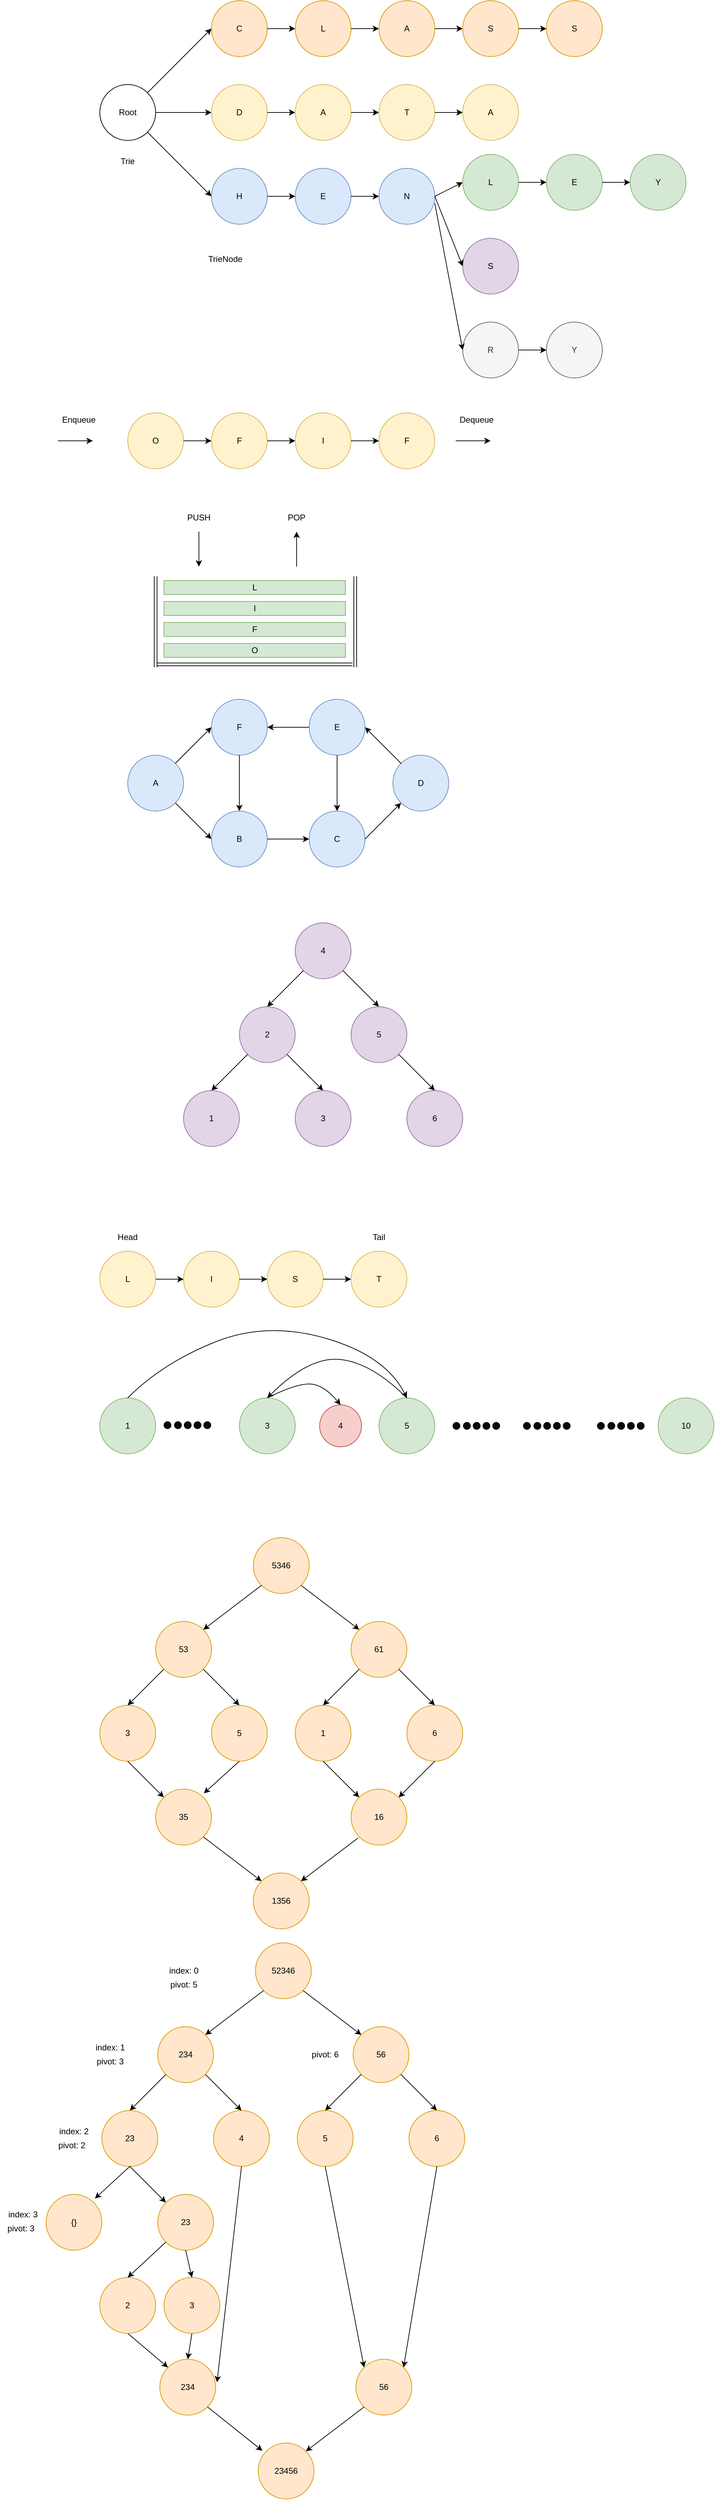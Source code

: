 <mxfile version="12.9.13" type="device"><diagram id="D3uU7aq8eid9k0qVSGsb" name="Page-1"><mxGraphModel dx="1666" dy="542" grid="1" gridSize="10" guides="1" tooltips="1" connect="1" arrows="1" fold="1" page="1" pageScale="1" pageWidth="850" pageHeight="1100" math="0" shadow="0"><root><mxCell id="0"/><mxCell id="1" parent="0"/><mxCell id="7cwIHs60_rsJULPAyPKm-1" value="Root" style="ellipse;whiteSpace=wrap;html=1;aspect=fixed;" vertex="1" parent="1"><mxGeometry x="80" y="120" width="80" height="80" as="geometry"/></mxCell><mxCell id="7cwIHs60_rsJULPAyPKm-2" value="C" style="ellipse;whiteSpace=wrap;html=1;aspect=fixed;fillColor=#ffe6cc;strokeColor=#d79b00;" vertex="1" parent="1"><mxGeometry x="240" width="80" height="80" as="geometry"/></mxCell><mxCell id="7cwIHs60_rsJULPAyPKm-3" value="D" style="ellipse;whiteSpace=wrap;html=1;aspect=fixed;fillColor=#fff2cc;strokeColor=#d6b656;" vertex="1" parent="1"><mxGeometry x="240" y="120" width="80" height="80" as="geometry"/></mxCell><mxCell id="7cwIHs60_rsJULPAyPKm-4" value="H" style="ellipse;whiteSpace=wrap;html=1;aspect=fixed;fillColor=#dae8fc;strokeColor=#6c8ebf;" vertex="1" parent="1"><mxGeometry x="240" y="240" width="80" height="80" as="geometry"/></mxCell><mxCell id="7cwIHs60_rsJULPAyPKm-5" value="Trie" style="text;html=1;strokeColor=none;fillColor=none;align=center;verticalAlign=middle;whiteSpace=wrap;rounded=0;" vertex="1" parent="1"><mxGeometry x="100" y="220" width="40" height="20" as="geometry"/></mxCell><mxCell id="7cwIHs60_rsJULPAyPKm-6" value="L" style="ellipse;whiteSpace=wrap;html=1;aspect=fixed;fillColor=#ffe6cc;strokeColor=#d79b00;" vertex="1" parent="1"><mxGeometry x="360" width="80" height="80" as="geometry"/></mxCell><mxCell id="7cwIHs60_rsJULPAyPKm-7" value="A" style="ellipse;whiteSpace=wrap;html=1;aspect=fixed;fillColor=#fff2cc;strokeColor=#d6b656;" vertex="1" parent="1"><mxGeometry x="360" y="120" width="80" height="80" as="geometry"/></mxCell><mxCell id="7cwIHs60_rsJULPAyPKm-8" value="E" style="ellipse;whiteSpace=wrap;html=1;aspect=fixed;fillColor=#dae8fc;strokeColor=#6c8ebf;" vertex="1" parent="1"><mxGeometry x="360" y="240" width="80" height="80" as="geometry"/></mxCell><mxCell id="7cwIHs60_rsJULPAyPKm-9" value="A" style="ellipse;whiteSpace=wrap;html=1;aspect=fixed;fillColor=#ffe6cc;strokeColor=#d79b00;" vertex="1" parent="1"><mxGeometry x="480" width="80" height="80" as="geometry"/></mxCell><mxCell id="7cwIHs60_rsJULPAyPKm-10" value="T" style="ellipse;whiteSpace=wrap;html=1;aspect=fixed;fillColor=#fff2cc;strokeColor=#d6b656;" vertex="1" parent="1"><mxGeometry x="480" y="120" width="80" height="80" as="geometry"/></mxCell><mxCell id="7cwIHs60_rsJULPAyPKm-11" value="N" style="ellipse;whiteSpace=wrap;html=1;aspect=fixed;fillColor=#dae8fc;strokeColor=#6c8ebf;" vertex="1" parent="1"><mxGeometry x="480" y="240" width="80" height="80" as="geometry"/></mxCell><mxCell id="7cwIHs60_rsJULPAyPKm-12" value="S" style="ellipse;whiteSpace=wrap;html=1;aspect=fixed;fillColor=#ffe6cc;strokeColor=#d79b00;" vertex="1" parent="1"><mxGeometry x="600" width="80" height="80" as="geometry"/></mxCell><mxCell id="7cwIHs60_rsJULPAyPKm-13" value="A" style="ellipse;whiteSpace=wrap;html=1;aspect=fixed;fillColor=#fff2cc;strokeColor=#d6b656;" vertex="1" parent="1"><mxGeometry x="600" y="120" width="80" height="80" as="geometry"/></mxCell><mxCell id="7cwIHs60_rsJULPAyPKm-14" value="L" style="ellipse;whiteSpace=wrap;html=1;aspect=fixed;fillColor=#d5e8d4;strokeColor=#82b366;" vertex="1" parent="1"><mxGeometry x="600" y="220" width="80" height="80" as="geometry"/></mxCell><mxCell id="7cwIHs60_rsJULPAyPKm-17" value="E" style="ellipse;whiteSpace=wrap;html=1;aspect=fixed;fillColor=#d5e8d4;strokeColor=#82b366;" vertex="1" parent="1"><mxGeometry x="720" y="220" width="80" height="80" as="geometry"/></mxCell><mxCell id="7cwIHs60_rsJULPAyPKm-18" value="S" style="ellipse;whiteSpace=wrap;html=1;aspect=fixed;fillColor=#ffe6cc;strokeColor=#d79b00;" vertex="1" parent="1"><mxGeometry x="720" width="80" height="80" as="geometry"/></mxCell><mxCell id="7cwIHs60_rsJULPAyPKm-19" value="S" style="ellipse;whiteSpace=wrap;html=1;aspect=fixed;fillColor=#e1d5e7;strokeColor=#9673a6;" vertex="1" parent="1"><mxGeometry x="600" y="340" width="80" height="80" as="geometry"/></mxCell><mxCell id="7cwIHs60_rsJULPAyPKm-21" value="TrieNode" style="text;html=1;strokeColor=none;fillColor=none;align=center;verticalAlign=middle;whiteSpace=wrap;rounded=0;" vertex="1" parent="1"><mxGeometry x="240" y="360" width="40" height="20" as="geometry"/></mxCell><mxCell id="7cwIHs60_rsJULPAyPKm-22" value="R" style="ellipse;whiteSpace=wrap;html=1;aspect=fixed;fillColor=#f5f5f5;strokeColor=#666666;fontColor=#333333;" vertex="1" parent="1"><mxGeometry x="600" y="460" width="80" height="80" as="geometry"/></mxCell><mxCell id="7cwIHs60_rsJULPAyPKm-23" value="Y" style="ellipse;whiteSpace=wrap;html=1;aspect=fixed;fillColor=#f5f5f5;strokeColor=#666666;fontColor=#333333;" vertex="1" parent="1"><mxGeometry x="720" y="460" width="80" height="80" as="geometry"/></mxCell><mxCell id="7cwIHs60_rsJULPAyPKm-26" value="Y" style="ellipse;whiteSpace=wrap;html=1;aspect=fixed;fillColor=#d5e8d4;strokeColor=#82b366;" vertex="1" parent="1"><mxGeometry x="840" y="220" width="80" height="80" as="geometry"/></mxCell><mxCell id="7cwIHs60_rsJULPAyPKm-27" value="" style="endArrow=classic;html=1;entryX=0;entryY=0.5;entryDx=0;entryDy=0;exitX=1;exitY=0.5;exitDx=0;exitDy=0;" edge="1" parent="1" source="7cwIHs60_rsJULPAyPKm-1" target="7cwIHs60_rsJULPAyPKm-3"><mxGeometry width="50" height="50" relative="1" as="geometry"><mxPoint x="140" y="340" as="sourcePoint"/><mxPoint x="190" y="290" as="targetPoint"/></mxGeometry></mxCell><mxCell id="7cwIHs60_rsJULPAyPKm-28" value="" style="endArrow=classic;html=1;entryX=0;entryY=0.5;entryDx=0;entryDy=0;" edge="1" parent="1" source="7cwIHs60_rsJULPAyPKm-1" target="7cwIHs60_rsJULPAyPKm-2"><mxGeometry width="50" height="50" relative="1" as="geometry"><mxPoint x="180" y="100" as="sourcePoint"/><mxPoint x="230" y="50" as="targetPoint"/></mxGeometry></mxCell><mxCell id="7cwIHs60_rsJULPAyPKm-29" value="" style="endArrow=classic;html=1;entryX=0;entryY=0.5;entryDx=0;entryDy=0;" edge="1" parent="1" source="7cwIHs60_rsJULPAyPKm-1" target="7cwIHs60_rsJULPAyPKm-4"><mxGeometry width="50" height="50" relative="1" as="geometry"><mxPoint x="150" y="350" as="sourcePoint"/><mxPoint x="200" y="300" as="targetPoint"/></mxGeometry></mxCell><mxCell id="7cwIHs60_rsJULPAyPKm-30" value="" style="endArrow=classic;html=1;entryX=0;entryY=0.5;entryDx=0;entryDy=0;exitX=1;exitY=0.5;exitDx=0;exitDy=0;" edge="1" parent="1" source="7cwIHs60_rsJULPAyPKm-4" target="7cwIHs60_rsJULPAyPKm-8"><mxGeometry width="50" height="50" relative="1" as="geometry"><mxPoint x="360" y="440" as="sourcePoint"/><mxPoint x="410" y="390" as="targetPoint"/></mxGeometry></mxCell><mxCell id="7cwIHs60_rsJULPAyPKm-31" value="" style="endArrow=classic;html=1;entryX=0;entryY=0.5;entryDx=0;entryDy=0;exitX=1;exitY=0.5;exitDx=0;exitDy=0;" edge="1" parent="1" source="7cwIHs60_rsJULPAyPKm-2" target="7cwIHs60_rsJULPAyPKm-6"><mxGeometry width="50" height="50" relative="1" as="geometry"><mxPoint x="310" y="140" as="sourcePoint"/><mxPoint x="360" y="90" as="targetPoint"/></mxGeometry></mxCell><mxCell id="7cwIHs60_rsJULPAyPKm-32" value="" style="endArrow=classic;html=1;entryX=0;entryY=0.5;entryDx=0;entryDy=0;" edge="1" parent="1" target="7cwIHs60_rsJULPAyPKm-9"><mxGeometry width="50" height="50" relative="1" as="geometry"><mxPoint x="440" y="40" as="sourcePoint"/><mxPoint x="370" y="50" as="targetPoint"/></mxGeometry></mxCell><mxCell id="7cwIHs60_rsJULPAyPKm-33" value="" style="endArrow=classic;html=1;entryX=0;entryY=0.5;entryDx=0;entryDy=0;exitX=1;exitY=0.5;exitDx=0;exitDy=0;" edge="1" parent="1" source="7cwIHs60_rsJULPAyPKm-9" target="7cwIHs60_rsJULPAyPKm-12"><mxGeometry width="50" height="50" relative="1" as="geometry"><mxPoint x="450" y="50" as="sourcePoint"/><mxPoint x="490" y="50" as="targetPoint"/></mxGeometry></mxCell><mxCell id="7cwIHs60_rsJULPAyPKm-34" value="" style="endArrow=classic;html=1;entryX=0;entryY=0.5;entryDx=0;entryDy=0;exitX=1;exitY=0.5;exitDx=0;exitDy=0;" edge="1" parent="1" source="7cwIHs60_rsJULPAyPKm-12" target="7cwIHs60_rsJULPAyPKm-18"><mxGeometry width="50" height="50" relative="1" as="geometry"><mxPoint x="570" y="50" as="sourcePoint"/><mxPoint x="610" y="50" as="targetPoint"/></mxGeometry></mxCell><mxCell id="7cwIHs60_rsJULPAyPKm-35" value="" style="endArrow=classic;html=1;entryX=0;entryY=0.5;entryDx=0;entryDy=0;exitX=1;exitY=0.5;exitDx=0;exitDy=0;" edge="1" parent="1" source="7cwIHs60_rsJULPAyPKm-3" target="7cwIHs60_rsJULPAyPKm-7"><mxGeometry width="50" height="50" relative="1" as="geometry"><mxPoint x="300" y="260" as="sourcePoint"/><mxPoint x="350" y="210" as="targetPoint"/></mxGeometry></mxCell><mxCell id="7cwIHs60_rsJULPAyPKm-36" value="" style="endArrow=classic;html=1;entryX=0;entryY=0.5;entryDx=0;entryDy=0;" edge="1" parent="1" target="7cwIHs60_rsJULPAyPKm-10"><mxGeometry width="50" height="50" relative="1" as="geometry"><mxPoint x="440" y="160" as="sourcePoint"/><mxPoint x="370" y="170" as="targetPoint"/></mxGeometry></mxCell><mxCell id="7cwIHs60_rsJULPAyPKm-37" value="" style="endArrow=classic;html=1;entryX=0;entryY=0.5;entryDx=0;entryDy=0;" edge="1" parent="1" target="7cwIHs60_rsJULPAyPKm-13"><mxGeometry width="50" height="50" relative="1" as="geometry"><mxPoint x="560" y="160" as="sourcePoint"/><mxPoint x="490" y="170" as="targetPoint"/></mxGeometry></mxCell><mxCell id="7cwIHs60_rsJULPAyPKm-38" value="" style="endArrow=classic;html=1;entryX=0;entryY=0.5;entryDx=0;entryDy=0;exitX=1;exitY=0.5;exitDx=0;exitDy=0;" edge="1" parent="1" source="7cwIHs60_rsJULPAyPKm-11" target="7cwIHs60_rsJULPAyPKm-14"><mxGeometry width="50" height="50" relative="1" as="geometry"><mxPoint x="570" y="170" as="sourcePoint"/><mxPoint x="610" y="170" as="targetPoint"/></mxGeometry></mxCell><mxCell id="7cwIHs60_rsJULPAyPKm-39" value="" style="endArrow=classic;html=1;entryX=0;entryY=0.5;entryDx=0;entryDy=0;exitX=1;exitY=0.5;exitDx=0;exitDy=0;" edge="1" parent="1" source="7cwIHs60_rsJULPAyPKm-8" target="7cwIHs60_rsJULPAyPKm-11"><mxGeometry width="50" height="50" relative="1" as="geometry"><mxPoint x="570" y="290" as="sourcePoint"/><mxPoint x="610" y="330" as="targetPoint"/></mxGeometry></mxCell><mxCell id="7cwIHs60_rsJULPAyPKm-40" value="" style="endArrow=classic;html=1;entryX=0;entryY=0.5;entryDx=0;entryDy=0;exitX=1;exitY=0.5;exitDx=0;exitDy=0;" edge="1" parent="1" source="7cwIHs60_rsJULPAyPKm-11" target="7cwIHs60_rsJULPAyPKm-19"><mxGeometry width="50" height="50" relative="1" as="geometry"><mxPoint x="460" y="450" as="sourcePoint"/><mxPoint x="510" y="400" as="targetPoint"/></mxGeometry></mxCell><mxCell id="7cwIHs60_rsJULPAyPKm-41" value="" style="endArrow=classic;html=1;entryX=0;entryY=0.5;entryDx=0;entryDy=0;" edge="1" parent="1" target="7cwIHs60_rsJULPAyPKm-22"><mxGeometry width="50" height="50" relative="1" as="geometry"><mxPoint x="560" y="290" as="sourcePoint"/><mxPoint x="610" y="450" as="targetPoint"/></mxGeometry></mxCell><mxCell id="7cwIHs60_rsJULPAyPKm-42" value="" style="endArrow=classic;html=1;entryX=0;entryY=0.5;entryDx=0;entryDy=0;exitX=1;exitY=0.5;exitDx=0;exitDy=0;" edge="1" parent="1" source="7cwIHs60_rsJULPAyPKm-14" target="7cwIHs60_rsJULPAyPKm-17"><mxGeometry width="50" height="50" relative="1" as="geometry"><mxPoint x="570" y="230" as="sourcePoint"/><mxPoint x="610" y="270" as="targetPoint"/></mxGeometry></mxCell><mxCell id="7cwIHs60_rsJULPAyPKm-43" value="" style="endArrow=classic;html=1;entryX=0;entryY=0.5;entryDx=0;entryDy=0;exitX=1;exitY=0.5;exitDx=0;exitDy=0;" edge="1" parent="1" source="7cwIHs60_rsJULPAyPKm-17" target="7cwIHs60_rsJULPAyPKm-26"><mxGeometry width="50" height="50" relative="1" as="geometry"><mxPoint x="690" y="270" as="sourcePoint"/><mxPoint x="730" y="270" as="targetPoint"/></mxGeometry></mxCell><mxCell id="7cwIHs60_rsJULPAyPKm-44" value="" style="endArrow=classic;html=1;entryX=0;entryY=0.5;entryDx=0;entryDy=0;exitX=1;exitY=0.5;exitDx=0;exitDy=0;" edge="1" parent="1" source="7cwIHs60_rsJULPAyPKm-22" target="7cwIHs60_rsJULPAyPKm-23"><mxGeometry width="50" height="50" relative="1" as="geometry"><mxPoint x="810" y="270" as="sourcePoint"/><mxPoint x="850" y="270" as="targetPoint"/></mxGeometry></mxCell><mxCell id="7cwIHs60_rsJULPAyPKm-45" value="O" style="ellipse;whiteSpace=wrap;html=1;aspect=fixed;fillColor=#fff2cc;strokeColor=#d6b656;" vertex="1" parent="1"><mxGeometry x="120" y="590" width="80" height="80" as="geometry"/></mxCell><mxCell id="7cwIHs60_rsJULPAyPKm-46" value="F" style="ellipse;whiteSpace=wrap;html=1;aspect=fixed;fillColor=#fff2cc;strokeColor=#d6b656;" vertex="1" parent="1"><mxGeometry x="240" y="590" width="80" height="80" as="geometry"/></mxCell><mxCell id="7cwIHs60_rsJULPAyPKm-47" value="I" style="ellipse;whiteSpace=wrap;html=1;aspect=fixed;fillColor=#fff2cc;strokeColor=#d6b656;" vertex="1" parent="1"><mxGeometry x="360" y="590" width="80" height="80" as="geometry"/></mxCell><mxCell id="7cwIHs60_rsJULPAyPKm-48" value="F" style="ellipse;whiteSpace=wrap;html=1;aspect=fixed;fillColor=#fff2cc;strokeColor=#d6b656;" vertex="1" parent="1"><mxGeometry x="480" y="590" width="80" height="80" as="geometry"/></mxCell><mxCell id="7cwIHs60_rsJULPAyPKm-49" value="" style="endArrow=classic;html=1;entryX=0;entryY=0.5;entryDx=0;entryDy=0;exitX=1;exitY=0.5;exitDx=0;exitDy=0;" edge="1" parent="1" source="7cwIHs60_rsJULPAyPKm-45" target="7cwIHs60_rsJULPAyPKm-46"><mxGeometry width="50" height="50" relative="1" as="geometry"><mxPoint x="180" y="730" as="sourcePoint"/><mxPoint x="230" y="680" as="targetPoint"/></mxGeometry></mxCell><mxCell id="7cwIHs60_rsJULPAyPKm-50" value="" style="endArrow=classic;html=1;entryX=0;entryY=0.5;entryDx=0;entryDy=0;" edge="1" parent="1" target="7cwIHs60_rsJULPAyPKm-47"><mxGeometry width="50" height="50" relative="1" as="geometry"><mxPoint x="320" y="630" as="sourcePoint"/><mxPoint x="250" y="640" as="targetPoint"/></mxGeometry></mxCell><mxCell id="7cwIHs60_rsJULPAyPKm-51" value="" style="endArrow=classic;html=1;entryX=0;entryY=0.5;entryDx=0;entryDy=0;" edge="1" parent="1" target="7cwIHs60_rsJULPAyPKm-48"><mxGeometry width="50" height="50" relative="1" as="geometry"><mxPoint x="440" y="630" as="sourcePoint"/><mxPoint x="370" y="640" as="targetPoint"/></mxGeometry></mxCell><mxCell id="7cwIHs60_rsJULPAyPKm-52" value="" style="endArrow=classic;html=1;" edge="1" parent="1"><mxGeometry width="50" height="50" relative="1" as="geometry"><mxPoint x="20" y="630" as="sourcePoint"/><mxPoint x="70" y="630" as="targetPoint"/></mxGeometry></mxCell><mxCell id="7cwIHs60_rsJULPAyPKm-53" value="Enqueue" style="text;html=1;strokeColor=none;fillColor=none;align=center;verticalAlign=middle;whiteSpace=wrap;rounded=0;" vertex="1" parent="1"><mxGeometry x="30" y="590" width="40" height="20" as="geometry"/></mxCell><mxCell id="7cwIHs60_rsJULPAyPKm-54" value="" style="endArrow=classic;html=1;" edge="1" parent="1"><mxGeometry width="50" height="50" relative="1" as="geometry"><mxPoint x="590" y="630" as="sourcePoint"/><mxPoint x="640" y="630" as="targetPoint"/></mxGeometry></mxCell><mxCell id="7cwIHs60_rsJULPAyPKm-55" value="Dequeue" style="text;html=1;strokeColor=none;fillColor=none;align=center;verticalAlign=middle;whiteSpace=wrap;rounded=0;" vertex="1" parent="1"><mxGeometry x="600" y="590" width="40" height="20" as="geometry"/></mxCell><mxCell id="7cwIHs60_rsJULPAyPKm-67" value="" style="shape=link;html=1;" edge="1" parent="1"><mxGeometry width="50" height="50" relative="1" as="geometry"><mxPoint x="160" y="954" as="sourcePoint"/><mxPoint x="160" y="824" as="targetPoint"/></mxGeometry></mxCell><mxCell id="7cwIHs60_rsJULPAyPKm-68" value="L" style="rounded=0;whiteSpace=wrap;html=1;fillColor=#d5e8d4;strokeColor=#82b366;" vertex="1" parent="1"><mxGeometry x="172" y="830" width="260" height="20" as="geometry"/></mxCell><mxCell id="7cwIHs60_rsJULPAyPKm-69" value="I" style="rounded=0;whiteSpace=wrap;html=1;fillColor=#d5e8d4;strokeColor=#82b366;" vertex="1" parent="1"><mxGeometry x="172" y="860" width="260" height="20" as="geometry"/></mxCell><mxCell id="7cwIHs60_rsJULPAyPKm-70" value="F" style="rounded=0;whiteSpace=wrap;html=1;fillColor=#d5e8d4;strokeColor=#82b366;" vertex="1" parent="1"><mxGeometry x="172" y="890" width="260" height="20" as="geometry"/></mxCell><mxCell id="7cwIHs60_rsJULPAyPKm-71" value="O" style="rounded=0;whiteSpace=wrap;html=1;fillColor=#d5e8d4;strokeColor=#82b366;" vertex="1" parent="1"><mxGeometry x="172" y="920" width="260" height="20" as="geometry"/></mxCell><mxCell id="7cwIHs60_rsJULPAyPKm-72" value="" style="shape=link;html=1;" edge="1" parent="1"><mxGeometry width="50" height="50" relative="1" as="geometry"><mxPoint x="446" y="954" as="sourcePoint"/><mxPoint x="446" y="824" as="targetPoint"/></mxGeometry></mxCell><mxCell id="7cwIHs60_rsJULPAyPKm-73" value="" style="shape=link;html=1;" edge="1" parent="1"><mxGeometry width="50" height="50" relative="1" as="geometry"><mxPoint x="162" y="950" as="sourcePoint"/><mxPoint x="442" y="950" as="targetPoint"/></mxGeometry></mxCell><mxCell id="7cwIHs60_rsJULPAyPKm-74" value="" style="endArrow=classic;html=1;" edge="1" parent="1"><mxGeometry width="50" height="50" relative="1" as="geometry"><mxPoint x="222" y="760" as="sourcePoint"/><mxPoint x="222" y="810" as="targetPoint"/></mxGeometry></mxCell><mxCell id="7cwIHs60_rsJULPAyPKm-75" value="" style="endArrow=classic;html=1;" edge="1" parent="1"><mxGeometry width="50" height="50" relative="1" as="geometry"><mxPoint x="362" y="810" as="sourcePoint"/><mxPoint x="362" y="760" as="targetPoint"/></mxGeometry></mxCell><mxCell id="7cwIHs60_rsJULPAyPKm-76" value="PUSH" style="text;html=1;strokeColor=none;fillColor=none;align=center;verticalAlign=middle;whiteSpace=wrap;rounded=0;" vertex="1" parent="1"><mxGeometry x="202" y="730" width="40" height="20" as="geometry"/></mxCell><mxCell id="7cwIHs60_rsJULPAyPKm-77" value="POP" style="text;html=1;strokeColor=none;fillColor=none;align=center;verticalAlign=middle;whiteSpace=wrap;rounded=0;" vertex="1" parent="1"><mxGeometry x="342" y="730" width="40" height="20" as="geometry"/></mxCell><mxCell id="7cwIHs60_rsJULPAyPKm-78" value="A" style="ellipse;whiteSpace=wrap;html=1;aspect=fixed;fillColor=#dae8fc;strokeColor=#6c8ebf;" vertex="1" parent="1"><mxGeometry x="120" y="1080" width="80" height="80" as="geometry"/></mxCell><mxCell id="7cwIHs60_rsJULPAyPKm-79" value="F" style="ellipse;whiteSpace=wrap;html=1;aspect=fixed;fillColor=#dae8fc;strokeColor=#6c8ebf;" vertex="1" parent="1"><mxGeometry x="240" y="1000" width="80" height="80" as="geometry"/></mxCell><mxCell id="7cwIHs60_rsJULPAyPKm-80" value="B" style="ellipse;whiteSpace=wrap;html=1;aspect=fixed;fillColor=#dae8fc;strokeColor=#6c8ebf;" vertex="1" parent="1"><mxGeometry x="240" y="1160" width="80" height="80" as="geometry"/></mxCell><mxCell id="7cwIHs60_rsJULPAyPKm-81" value="E" style="ellipse;whiteSpace=wrap;html=1;aspect=fixed;fillColor=#dae8fc;strokeColor=#6c8ebf;" vertex="1" parent="1"><mxGeometry x="380" y="1000" width="80" height="80" as="geometry"/></mxCell><mxCell id="7cwIHs60_rsJULPAyPKm-82" value="C" style="ellipse;whiteSpace=wrap;html=1;aspect=fixed;fillColor=#dae8fc;strokeColor=#6c8ebf;" vertex="1" parent="1"><mxGeometry x="380" y="1160" width="80" height="80" as="geometry"/></mxCell><mxCell id="7cwIHs60_rsJULPAyPKm-83" value="D" style="ellipse;whiteSpace=wrap;html=1;aspect=fixed;fillColor=#dae8fc;strokeColor=#6c8ebf;" vertex="1" parent="1"><mxGeometry x="500" y="1080" width="80" height="80" as="geometry"/></mxCell><mxCell id="7cwIHs60_rsJULPAyPKm-84" value="" style="endArrow=classic;html=1;entryX=0;entryY=0.5;entryDx=0;entryDy=0;exitX=1;exitY=0;exitDx=0;exitDy=0;" edge="1" parent="1" source="7cwIHs60_rsJULPAyPKm-78" target="7cwIHs60_rsJULPAyPKm-79"><mxGeometry width="50" height="50" relative="1" as="geometry"><mxPoint x="100" y="1070" as="sourcePoint"/><mxPoint x="150" y="1020" as="targetPoint"/></mxGeometry></mxCell><mxCell id="7cwIHs60_rsJULPAyPKm-85" value="" style="endArrow=classic;html=1;entryX=0;entryY=0.5;entryDx=0;entryDy=0;" edge="1" parent="1" source="7cwIHs60_rsJULPAyPKm-78" target="7cwIHs60_rsJULPAyPKm-80"><mxGeometry width="50" height="50" relative="1" as="geometry"><mxPoint x="70" y="1240" as="sourcePoint"/><mxPoint x="120" y="1190" as="targetPoint"/></mxGeometry></mxCell><mxCell id="7cwIHs60_rsJULPAyPKm-87" value="" style="endArrow=classic;html=1;entryX=0;entryY=0.5;entryDx=0;entryDy=0;exitX=1;exitY=0.5;exitDx=0;exitDy=0;" edge="1" parent="1" source="7cwIHs60_rsJULPAyPKm-80" target="7cwIHs60_rsJULPAyPKm-82"><mxGeometry width="50" height="50" relative="1" as="geometry"><mxPoint x="310" y="1160" as="sourcePoint"/><mxPoint x="360" y="1110" as="targetPoint"/></mxGeometry></mxCell><mxCell id="7cwIHs60_rsJULPAyPKm-88" value="" style="endArrow=classic;html=1;entryX=0.5;entryY=0;entryDx=0;entryDy=0;exitX=0.5;exitY=1;exitDx=0;exitDy=0;" edge="1" parent="1" source="7cwIHs60_rsJULPAyPKm-81" target="7cwIHs60_rsJULPAyPKm-82"><mxGeometry width="50" height="50" relative="1" as="geometry"><mxPoint x="300" y="1140" as="sourcePoint"/><mxPoint x="350" y="1090" as="targetPoint"/></mxGeometry></mxCell><mxCell id="7cwIHs60_rsJULPAyPKm-89" value="" style="endArrow=classic;html=1;entryX=0.5;entryY=0;entryDx=0;entryDy=0;exitX=0.5;exitY=1;exitDx=0;exitDy=0;" edge="1" parent="1" source="7cwIHs60_rsJULPAyPKm-79" target="7cwIHs60_rsJULPAyPKm-80"><mxGeometry width="50" height="50" relative="1" as="geometry"><mxPoint x="220" y="1150" as="sourcePoint"/><mxPoint x="270" y="1100" as="targetPoint"/></mxGeometry></mxCell><mxCell id="7cwIHs60_rsJULPAyPKm-91" value="" style="endArrow=classic;html=1;entryX=0;entryY=1;entryDx=0;entryDy=0;exitX=1;exitY=0.5;exitDx=0;exitDy=0;" edge="1" parent="1" source="7cwIHs60_rsJULPAyPKm-82" target="7cwIHs60_rsJULPAyPKm-83"><mxGeometry width="50" height="50" relative="1" as="geometry"><mxPoint x="480" y="1240" as="sourcePoint"/><mxPoint x="530" y="1190" as="targetPoint"/></mxGeometry></mxCell><mxCell id="7cwIHs60_rsJULPAyPKm-92" value="" style="endArrow=classic;html=1;exitX=0;exitY=0;exitDx=0;exitDy=0;entryX=1;entryY=0.5;entryDx=0;entryDy=0;" edge="1" parent="1" source="7cwIHs60_rsJULPAyPKm-83" target="7cwIHs60_rsJULPAyPKm-81"><mxGeometry width="50" height="50" relative="1" as="geometry"><mxPoint x="520" y="1020" as="sourcePoint"/><mxPoint x="570" y="970" as="targetPoint"/></mxGeometry></mxCell><mxCell id="7cwIHs60_rsJULPAyPKm-93" value="" style="endArrow=classic;html=1;exitX=0;exitY=0.5;exitDx=0;exitDy=0;entryX=1;entryY=0.5;entryDx=0;entryDy=0;" edge="1" parent="1" source="7cwIHs60_rsJULPAyPKm-81" target="7cwIHs60_rsJULPAyPKm-79"><mxGeometry width="50" height="50" relative="1" as="geometry"><mxPoint x="330" y="1150" as="sourcePoint"/><mxPoint x="380" y="1100" as="targetPoint"/></mxGeometry></mxCell><mxCell id="7cwIHs60_rsJULPAyPKm-94" value="4" style="ellipse;whiteSpace=wrap;html=1;aspect=fixed;fillColor=#e1d5e7;strokeColor=#9673a6;" vertex="1" parent="1"><mxGeometry x="360" y="1320" width="80" height="80" as="geometry"/></mxCell><mxCell id="7cwIHs60_rsJULPAyPKm-95" value="2" style="ellipse;whiteSpace=wrap;html=1;aspect=fixed;fillColor=#e1d5e7;strokeColor=#9673a6;" vertex="1" parent="1"><mxGeometry x="280" y="1440" width="80" height="80" as="geometry"/></mxCell><mxCell id="7cwIHs60_rsJULPAyPKm-96" value="5" style="ellipse;whiteSpace=wrap;html=1;aspect=fixed;fillColor=#e1d5e7;strokeColor=#9673a6;" vertex="1" parent="1"><mxGeometry x="440" y="1440" width="80" height="80" as="geometry"/></mxCell><mxCell id="7cwIHs60_rsJULPAyPKm-97" value="1" style="ellipse;whiteSpace=wrap;html=1;aspect=fixed;fillColor=#e1d5e7;strokeColor=#9673a6;" vertex="1" parent="1"><mxGeometry x="200" y="1560" width="80" height="80" as="geometry"/></mxCell><mxCell id="7cwIHs60_rsJULPAyPKm-98" value="3" style="ellipse;whiteSpace=wrap;html=1;aspect=fixed;fillColor=#e1d5e7;strokeColor=#9673a6;" vertex="1" parent="1"><mxGeometry x="360" y="1560" width="80" height="80" as="geometry"/></mxCell><mxCell id="7cwIHs60_rsJULPAyPKm-99" value="6" style="ellipse;whiteSpace=wrap;html=1;aspect=fixed;fillColor=#e1d5e7;strokeColor=#9673a6;" vertex="1" parent="1"><mxGeometry x="520" y="1560" width="80" height="80" as="geometry"/></mxCell><mxCell id="7cwIHs60_rsJULPAyPKm-100" value="" style="endArrow=classic;html=1;exitX=0;exitY=1;exitDx=0;exitDy=0;entryX=0.5;entryY=0;entryDx=0;entryDy=0;" edge="1" parent="1" source="7cwIHs60_rsJULPAyPKm-94" target="7cwIHs60_rsJULPAyPKm-95"><mxGeometry width="50" height="50" relative="1" as="geometry"><mxPoint x="130" y="1410" as="sourcePoint"/><mxPoint x="180" y="1360" as="targetPoint"/></mxGeometry></mxCell><mxCell id="7cwIHs60_rsJULPAyPKm-101" value="" style="endArrow=classic;html=1;exitX=0;exitY=1;exitDx=0;exitDy=0;entryX=0.5;entryY=0;entryDx=0;entryDy=0;" edge="1" parent="1" source="7cwIHs60_rsJULPAyPKm-95" target="7cwIHs60_rsJULPAyPKm-97"><mxGeometry width="50" height="50" relative="1" as="geometry"><mxPoint x="381.716" y="1398.284" as="sourcePoint"/><mxPoint x="330" y="1450" as="targetPoint"/></mxGeometry></mxCell><mxCell id="7cwIHs60_rsJULPAyPKm-102" value="" style="endArrow=classic;html=1;exitX=1;exitY=1;exitDx=0;exitDy=0;entryX=0.5;entryY=0;entryDx=0;entryDy=0;" edge="1" parent="1" source="7cwIHs60_rsJULPAyPKm-94" target="7cwIHs60_rsJULPAyPKm-96"><mxGeometry width="50" height="50" relative="1" as="geometry"><mxPoint x="510" y="1380" as="sourcePoint"/><mxPoint x="560" y="1330" as="targetPoint"/></mxGeometry></mxCell><mxCell id="7cwIHs60_rsJULPAyPKm-103" value="" style="endArrow=classic;html=1;exitX=1;exitY=1;exitDx=0;exitDy=0;entryX=0.5;entryY=0;entryDx=0;entryDy=0;" edge="1" parent="1" source="7cwIHs60_rsJULPAyPKm-96" target="7cwIHs60_rsJULPAyPKm-99"><mxGeometry width="50" height="50" relative="1" as="geometry"><mxPoint x="438.284" y="1398.284" as="sourcePoint"/><mxPoint x="490" y="1450" as="targetPoint"/></mxGeometry></mxCell><mxCell id="7cwIHs60_rsJULPAyPKm-105" value="" style="endArrow=classic;html=1;exitX=1;exitY=1;exitDx=0;exitDy=0;" edge="1" parent="1" source="7cwIHs60_rsJULPAyPKm-95"><mxGeometry width="50" height="50" relative="1" as="geometry"><mxPoint x="461.716" y="1518.284" as="sourcePoint"/><mxPoint x="400" y="1560" as="targetPoint"/></mxGeometry></mxCell><mxCell id="7cwIHs60_rsJULPAyPKm-106" value="L" style="ellipse;whiteSpace=wrap;html=1;aspect=fixed;fillColor=#fff2cc;strokeColor=#d6b656;" vertex="1" parent="1"><mxGeometry x="80" y="1790" width="80" height="80" as="geometry"/></mxCell><mxCell id="7cwIHs60_rsJULPAyPKm-107" value="I" style="ellipse;whiteSpace=wrap;html=1;aspect=fixed;fillColor=#fff2cc;strokeColor=#d6b656;" vertex="1" parent="1"><mxGeometry x="200" y="1790" width="80" height="80" as="geometry"/></mxCell><mxCell id="7cwIHs60_rsJULPAyPKm-108" value="S" style="ellipse;whiteSpace=wrap;html=1;aspect=fixed;fillColor=#fff2cc;strokeColor=#d6b656;" vertex="1" parent="1"><mxGeometry x="320" y="1790" width="80" height="80" as="geometry"/></mxCell><mxCell id="7cwIHs60_rsJULPAyPKm-109" value="T" style="ellipse;whiteSpace=wrap;html=1;aspect=fixed;fillColor=#fff2cc;strokeColor=#d6b656;" vertex="1" parent="1"><mxGeometry x="440" y="1790" width="80" height="80" as="geometry"/></mxCell><mxCell id="7cwIHs60_rsJULPAyPKm-110" value="" style="endArrow=classic;html=1;entryX=0;entryY=0.5;entryDx=0;entryDy=0;exitX=1;exitY=0.5;exitDx=0;exitDy=0;" edge="1" parent="1" source="7cwIHs60_rsJULPAyPKm-106" target="7cwIHs60_rsJULPAyPKm-107"><mxGeometry width="50" height="50" relative="1" as="geometry"><mxPoint x="140" y="1930" as="sourcePoint"/><mxPoint x="190" y="1880" as="targetPoint"/></mxGeometry></mxCell><mxCell id="7cwIHs60_rsJULPAyPKm-111" value="" style="endArrow=classic;html=1;entryX=0;entryY=0.5;entryDx=0;entryDy=0;" edge="1" parent="1" target="7cwIHs60_rsJULPAyPKm-108"><mxGeometry width="50" height="50" relative="1" as="geometry"><mxPoint x="280" y="1830" as="sourcePoint"/><mxPoint x="210" y="1840" as="targetPoint"/></mxGeometry></mxCell><mxCell id="7cwIHs60_rsJULPAyPKm-112" value="" style="endArrow=classic;html=1;entryX=0;entryY=0.5;entryDx=0;entryDy=0;" edge="1" parent="1" target="7cwIHs60_rsJULPAyPKm-109"><mxGeometry width="50" height="50" relative="1" as="geometry"><mxPoint x="400" y="1830" as="sourcePoint"/><mxPoint x="330" y="1840" as="targetPoint"/></mxGeometry></mxCell><mxCell id="7cwIHs60_rsJULPAyPKm-113" value="Head" style="text;html=1;strokeColor=none;fillColor=none;align=center;verticalAlign=middle;whiteSpace=wrap;rounded=0;" vertex="1" parent="1"><mxGeometry x="100" y="1760" width="40" height="20" as="geometry"/></mxCell><mxCell id="7cwIHs60_rsJULPAyPKm-114" value="Tail" style="text;html=1;strokeColor=none;fillColor=none;align=center;verticalAlign=middle;whiteSpace=wrap;rounded=0;" vertex="1" parent="1"><mxGeometry x="460" y="1760" width="40" height="20" as="geometry"/></mxCell><mxCell id="7cwIHs60_rsJULPAyPKm-115" value="1" style="ellipse;whiteSpace=wrap;html=1;aspect=fixed;fillColor=#d5e8d4;strokeColor=#82b366;" vertex="1" parent="1"><mxGeometry x="80" y="2000" width="80" height="80" as="geometry"/></mxCell><mxCell id="7cwIHs60_rsJULPAyPKm-116" value="3" style="ellipse;whiteSpace=wrap;html=1;aspect=fixed;fillColor=#d5e8d4;strokeColor=#82b366;" vertex="1" parent="1"><mxGeometry x="280" y="2000" width="80" height="80" as="geometry"/></mxCell><mxCell id="7cwIHs60_rsJULPAyPKm-117" value="5" style="ellipse;whiteSpace=wrap;html=1;aspect=fixed;fillColor=#d5e8d4;strokeColor=#82b366;" vertex="1" parent="1"><mxGeometry x="480" y="2000" width="80" height="80" as="geometry"/></mxCell><mxCell id="7cwIHs60_rsJULPAyPKm-118" value="" style="curved=1;endArrow=classic;html=1;exitX=0.5;exitY=0;exitDx=0;exitDy=0;entryX=0.5;entryY=0;entryDx=0;entryDy=0;" edge="1" parent="1" source="7cwIHs60_rsJULPAyPKm-115" target="7cwIHs60_rsJULPAyPKm-117"><mxGeometry width="50" height="50" relative="1" as="geometry"><mxPoint x="120" y="1980" as="sourcePoint"/><mxPoint x="170" y="1930" as="targetPoint"/><Array as="points"><mxPoint x="170" y="1950"/><mxPoint x="320" y="1890"/><mxPoint x="490" y="1940"/></Array></mxGeometry></mxCell><mxCell id="7cwIHs60_rsJULPAyPKm-120" value="10" style="ellipse;whiteSpace=wrap;html=1;aspect=fixed;fillColor=#d5e8d4;strokeColor=#82b366;" vertex="1" parent="1"><mxGeometry x="880" y="2000" width="80" height="80" as="geometry"/></mxCell><mxCell id="7cwIHs60_rsJULPAyPKm-121" value="" style="curved=1;endArrow=classic;html=1;exitX=0.5;exitY=0;exitDx=0;exitDy=0;entryX=0.5;entryY=0;entryDx=0;entryDy=0;" edge="1" parent="1" source="7cwIHs60_rsJULPAyPKm-117" target="7cwIHs60_rsJULPAyPKm-116"><mxGeometry width="50" height="50" relative="1" as="geometry"><mxPoint x="410" y="2040" as="sourcePoint"/><mxPoint x="460" y="1990" as="targetPoint"/><Array as="points"><mxPoint x="470" y="1950"/><mxPoint x="380" y="1940"/></Array></mxGeometry></mxCell><mxCell id="7cwIHs60_rsJULPAyPKm-122" value="4" style="ellipse;whiteSpace=wrap;html=1;aspect=fixed;fillColor=#f8cecc;strokeColor=#b85450;" vertex="1" parent="1"><mxGeometry x="395" y="2010" width="60" height="60" as="geometry"/></mxCell><mxCell id="7cwIHs60_rsJULPAyPKm-124" value="" style="curved=1;endArrow=classic;html=1;entryX=0.5;entryY=0;entryDx=0;entryDy=0;exitX=0.5;exitY=0;exitDx=0;exitDy=0;" edge="1" parent="1" source="7cwIHs60_rsJULPAyPKm-116" target="7cwIHs60_rsJULPAyPKm-122"><mxGeometry width="50" height="50" relative="1" as="geometry"><mxPoint x="300" y="2150" as="sourcePoint"/><mxPoint x="350" y="2100" as="targetPoint"/><Array as="points"><mxPoint x="360" y="1980"/><mxPoint x="400" y="1980"/></Array></mxGeometry></mxCell><mxCell id="7cwIHs60_rsJULPAyPKm-132" value="5346" style="ellipse;whiteSpace=wrap;html=1;aspect=fixed;fillColor=#ffe6cc;strokeColor=#d79b00;" vertex="1" parent="1"><mxGeometry x="300" y="2200" width="80" height="80" as="geometry"/></mxCell><mxCell id="7cwIHs60_rsJULPAyPKm-133" value="53" style="ellipse;whiteSpace=wrap;html=1;aspect=fixed;fillColor=#ffe6cc;strokeColor=#d79b00;" vertex="1" parent="1"><mxGeometry x="160" y="2320" width="80" height="80" as="geometry"/></mxCell><mxCell id="7cwIHs60_rsJULPAyPKm-134" value="61" style="ellipse;whiteSpace=wrap;html=1;aspect=fixed;fillColor=#ffe6cc;strokeColor=#d79b00;" vertex="1" parent="1"><mxGeometry x="440" y="2320" width="80" height="80" as="geometry"/></mxCell><mxCell id="7cwIHs60_rsJULPAyPKm-135" value="1" style="ellipse;whiteSpace=wrap;html=1;aspect=fixed;fillColor=#ffe6cc;strokeColor=#d79b00;" vertex="1" parent="1"><mxGeometry x="360" y="2440" width="80" height="80" as="geometry"/></mxCell><mxCell id="7cwIHs60_rsJULPAyPKm-136" value="6" style="ellipse;whiteSpace=wrap;html=1;aspect=fixed;fillColor=#ffe6cc;strokeColor=#d79b00;" vertex="1" parent="1"><mxGeometry x="520" y="2440" width="80" height="80" as="geometry"/></mxCell><mxCell id="7cwIHs60_rsJULPAyPKm-137" value="3" style="ellipse;whiteSpace=wrap;html=1;aspect=fixed;fillColor=#ffe6cc;strokeColor=#d79b00;" vertex="1" parent="1"><mxGeometry x="80" y="2440" width="80" height="80" as="geometry"/></mxCell><mxCell id="7cwIHs60_rsJULPAyPKm-138" value="5" style="ellipse;whiteSpace=wrap;html=1;aspect=fixed;fillColor=#ffe6cc;strokeColor=#d79b00;" vertex="1" parent="1"><mxGeometry x="240" y="2440" width="80" height="80" as="geometry"/></mxCell><mxCell id="7cwIHs60_rsJULPAyPKm-139" value="35" style="ellipse;whiteSpace=wrap;html=1;aspect=fixed;fillColor=#ffe6cc;strokeColor=#d79b00;" vertex="1" parent="1"><mxGeometry x="160" y="2560" width="80" height="80" as="geometry"/></mxCell><mxCell id="7cwIHs60_rsJULPAyPKm-140" value="16" style="ellipse;whiteSpace=wrap;html=1;aspect=fixed;fillColor=#ffe6cc;strokeColor=#d79b00;" vertex="1" parent="1"><mxGeometry x="440" y="2560" width="80" height="80" as="geometry"/></mxCell><mxCell id="7cwIHs60_rsJULPAyPKm-141" value="1356" style="ellipse;whiteSpace=wrap;html=1;aspect=fixed;fillColor=#ffe6cc;strokeColor=#d79b00;" vertex="1" parent="1"><mxGeometry x="300" y="2680" width="80" height="80" as="geometry"/></mxCell><mxCell id="7cwIHs60_rsJULPAyPKm-142" value="" style="endArrow=classic;html=1;exitX=1;exitY=1;exitDx=0;exitDy=0;entryX=0;entryY=0;entryDx=0;entryDy=0;" edge="1" parent="1" source="7cwIHs60_rsJULPAyPKm-132" target="7cwIHs60_rsJULPAyPKm-134"><mxGeometry width="50" height="50" relative="1" as="geometry"><mxPoint x="400" y="2280" as="sourcePoint"/><mxPoint x="450" y="2230" as="targetPoint"/></mxGeometry></mxCell><mxCell id="7cwIHs60_rsJULPAyPKm-143" value="" style="endArrow=classic;html=1;exitX=1;exitY=1;exitDx=0;exitDy=0;entryX=0.5;entryY=0;entryDx=0;entryDy=0;" edge="1" parent="1" source="7cwIHs60_rsJULPAyPKm-134" target="7cwIHs60_rsJULPAyPKm-136"><mxGeometry width="50" height="50" relative="1" as="geometry"><mxPoint x="378.284" y="2278.284" as="sourcePoint"/><mxPoint x="461.716" y="2341.716" as="targetPoint"/></mxGeometry></mxCell><mxCell id="7cwIHs60_rsJULPAyPKm-144" value="" style="endArrow=classic;html=1;exitX=0.5;exitY=1;exitDx=0;exitDy=0;entryX=1;entryY=0;entryDx=0;entryDy=0;" edge="1" parent="1" source="7cwIHs60_rsJULPAyPKm-136" target="7cwIHs60_rsJULPAyPKm-140"><mxGeometry width="50" height="50" relative="1" as="geometry"><mxPoint x="518.284" y="2398.284" as="sourcePoint"/><mxPoint x="570" y="2450" as="targetPoint"/></mxGeometry></mxCell><mxCell id="7cwIHs60_rsJULPAyPKm-145" value="" style="endArrow=classic;html=1;entryX=1;entryY=0;entryDx=0;entryDy=0;" edge="1" parent="1" target="7cwIHs60_rsJULPAyPKm-141"><mxGeometry width="50" height="50" relative="1" as="geometry"><mxPoint x="450" y="2630" as="sourcePoint"/><mxPoint x="518.284" y="2581.716" as="targetPoint"/></mxGeometry></mxCell><mxCell id="7cwIHs60_rsJULPAyPKm-146" value="" style="endArrow=classic;html=1;exitX=0;exitY=1;exitDx=0;exitDy=0;entryX=0.5;entryY=0;entryDx=0;entryDy=0;" edge="1" parent="1" source="7cwIHs60_rsJULPAyPKm-134" target="7cwIHs60_rsJULPAyPKm-135"><mxGeometry width="50" height="50" relative="1" as="geometry"><mxPoint x="518.284" y="2398.284" as="sourcePoint"/><mxPoint x="570" y="2450" as="targetPoint"/></mxGeometry></mxCell><mxCell id="7cwIHs60_rsJULPAyPKm-147" value="" style="endArrow=classic;html=1;exitX=1;exitY=1;exitDx=0;exitDy=0;entryX=0.5;entryY=0;entryDx=0;entryDy=0;" edge="1" parent="1" source="7cwIHs60_rsJULPAyPKm-133" target="7cwIHs60_rsJULPAyPKm-138"><mxGeometry width="50" height="50" relative="1" as="geometry"><mxPoint x="461.716" y="2398.284" as="sourcePoint"/><mxPoint x="410" y="2450" as="targetPoint"/></mxGeometry></mxCell><mxCell id="7cwIHs60_rsJULPAyPKm-148" value="" style="endArrow=classic;html=1;entryX=0.5;entryY=0;entryDx=0;entryDy=0;" edge="1" parent="1" source="7cwIHs60_rsJULPAyPKm-133" target="7cwIHs60_rsJULPAyPKm-137"><mxGeometry width="50" height="50" relative="1" as="geometry"><mxPoint x="238.284" y="2398.284" as="sourcePoint"/><mxPoint x="290" y="2450" as="targetPoint"/></mxGeometry></mxCell><mxCell id="7cwIHs60_rsJULPAyPKm-149" value="" style="endArrow=classic;html=1;entryX=0;entryY=0;entryDx=0;entryDy=0;exitX=0.5;exitY=1;exitDx=0;exitDy=0;" edge="1" parent="1" source="7cwIHs60_rsJULPAyPKm-137" target="7cwIHs60_rsJULPAyPKm-139"><mxGeometry width="50" height="50" relative="1" as="geometry"><mxPoint x="181.716" y="2398.284" as="sourcePoint"/><mxPoint x="130" y="2450" as="targetPoint"/></mxGeometry></mxCell><mxCell id="7cwIHs60_rsJULPAyPKm-150" value="" style="endArrow=classic;html=1;entryX=0.863;entryY=0.075;entryDx=0;entryDy=0;exitX=0.5;exitY=1;exitDx=0;exitDy=0;entryPerimeter=0;" edge="1" parent="1" source="7cwIHs60_rsJULPAyPKm-138" target="7cwIHs60_rsJULPAyPKm-139"><mxGeometry width="50" height="50" relative="1" as="geometry"><mxPoint x="130" y="2530" as="sourcePoint"/><mxPoint x="181.716" y="2581.716" as="targetPoint"/></mxGeometry></mxCell><mxCell id="7cwIHs60_rsJULPAyPKm-151" value="" style="endArrow=classic;html=1;entryX=0;entryY=0;entryDx=0;entryDy=0;exitX=0.5;exitY=1;exitDx=0;exitDy=0;" edge="1" parent="1" source="7cwIHs60_rsJULPAyPKm-135" target="7cwIHs60_rsJULPAyPKm-140"><mxGeometry width="50" height="50" relative="1" as="geometry"><mxPoint x="290" y="2530" as="sourcePoint"/><mxPoint x="239.04" y="2576" as="targetPoint"/></mxGeometry></mxCell><mxCell id="7cwIHs60_rsJULPAyPKm-152" value="" style="endArrow=classic;html=1;entryX=0;entryY=0;entryDx=0;entryDy=0;exitX=1;exitY=1;exitDx=0;exitDy=0;" edge="1" parent="1" source="7cwIHs60_rsJULPAyPKm-139" target="7cwIHs60_rsJULPAyPKm-141"><mxGeometry width="50" height="50" relative="1" as="geometry"><mxPoint x="410" y="2530" as="sourcePoint"/><mxPoint x="461.716" y="2581.716" as="targetPoint"/></mxGeometry></mxCell><mxCell id="7cwIHs60_rsJULPAyPKm-153" value="" style="endArrow=classic;html=1;entryX=1;entryY=0;entryDx=0;entryDy=0;exitX=0;exitY=1;exitDx=0;exitDy=0;" edge="1" parent="1" source="7cwIHs60_rsJULPAyPKm-132" target="7cwIHs60_rsJULPAyPKm-133"><mxGeometry width="50" height="50" relative="1" as="geometry"><mxPoint x="238.284" y="2638.284" as="sourcePoint"/><mxPoint x="321.716" y="2701.716" as="targetPoint"/></mxGeometry></mxCell><mxCell id="7cwIHs60_rsJULPAyPKm-154" value="" style="ellipse;whiteSpace=wrap;html=1;aspect=fixed;fillColor=#080808;" vertex="1" parent="1"><mxGeometry x="172" y="2034" width="10" height="10" as="geometry"/></mxCell><mxCell id="7cwIHs60_rsJULPAyPKm-155" value="" style="ellipse;whiteSpace=wrap;html=1;aspect=fixed;fillColor=#080808;" vertex="1" parent="1"><mxGeometry x="187" y="2034" width="10" height="10" as="geometry"/></mxCell><mxCell id="7cwIHs60_rsJULPAyPKm-156" value="" style="ellipse;whiteSpace=wrap;html=1;aspect=fixed;fillColor=#080808;" vertex="1" parent="1"><mxGeometry x="201" y="2034" width="10" height="10" as="geometry"/></mxCell><mxCell id="7cwIHs60_rsJULPAyPKm-158" value="" style="ellipse;whiteSpace=wrap;html=1;aspect=fixed;fillColor=#080808;" vertex="1" parent="1"><mxGeometry x="215" y="2034" width="10" height="10" as="geometry"/></mxCell><mxCell id="7cwIHs60_rsJULPAyPKm-159" value="" style="ellipse;whiteSpace=wrap;html=1;aspect=fixed;fillColor=#080808;" vertex="1" parent="1"><mxGeometry x="229" y="2034" width="10" height="10" as="geometry"/></mxCell><mxCell id="7cwIHs60_rsJULPAyPKm-165" value="" style="group" vertex="1" connectable="0" parent="1"><mxGeometry x="586" y="2035" width="67" height="10" as="geometry"/></mxCell><mxCell id="7cwIHs60_rsJULPAyPKm-160" value="" style="ellipse;whiteSpace=wrap;html=1;aspect=fixed;fillColor=#080808;" vertex="1" parent="7cwIHs60_rsJULPAyPKm-165"><mxGeometry width="10" height="10" as="geometry"/></mxCell><mxCell id="7cwIHs60_rsJULPAyPKm-161" value="" style="ellipse;whiteSpace=wrap;html=1;aspect=fixed;fillColor=#080808;" vertex="1" parent="7cwIHs60_rsJULPAyPKm-165"><mxGeometry x="15" width="10" height="10" as="geometry"/></mxCell><mxCell id="7cwIHs60_rsJULPAyPKm-162" value="" style="ellipse;whiteSpace=wrap;html=1;aspect=fixed;fillColor=#080808;" vertex="1" parent="7cwIHs60_rsJULPAyPKm-165"><mxGeometry x="29" width="10" height="10" as="geometry"/></mxCell><mxCell id="7cwIHs60_rsJULPAyPKm-163" value="" style="ellipse;whiteSpace=wrap;html=1;aspect=fixed;fillColor=#080808;" vertex="1" parent="7cwIHs60_rsJULPAyPKm-165"><mxGeometry x="43" width="10" height="10" as="geometry"/></mxCell><mxCell id="7cwIHs60_rsJULPAyPKm-164" value="" style="ellipse;whiteSpace=wrap;html=1;aspect=fixed;fillColor=#080808;" vertex="1" parent="7cwIHs60_rsJULPAyPKm-165"><mxGeometry x="57" width="10" height="10" as="geometry"/></mxCell><mxCell id="7cwIHs60_rsJULPAyPKm-167" value="" style="group" vertex="1" connectable="0" parent="1"><mxGeometry x="687" y="2035" width="67" height="10" as="geometry"/></mxCell><mxCell id="7cwIHs60_rsJULPAyPKm-168" value="" style="ellipse;whiteSpace=wrap;html=1;aspect=fixed;fillColor=#080808;" vertex="1" parent="7cwIHs60_rsJULPAyPKm-167"><mxGeometry width="10" height="10" as="geometry"/></mxCell><mxCell id="7cwIHs60_rsJULPAyPKm-169" value="" style="ellipse;whiteSpace=wrap;html=1;aspect=fixed;fillColor=#080808;" vertex="1" parent="7cwIHs60_rsJULPAyPKm-167"><mxGeometry x="15" width="10" height="10" as="geometry"/></mxCell><mxCell id="7cwIHs60_rsJULPAyPKm-170" value="" style="ellipse;whiteSpace=wrap;html=1;aspect=fixed;fillColor=#080808;" vertex="1" parent="7cwIHs60_rsJULPAyPKm-167"><mxGeometry x="29" width="10" height="10" as="geometry"/></mxCell><mxCell id="7cwIHs60_rsJULPAyPKm-171" value="" style="ellipse;whiteSpace=wrap;html=1;aspect=fixed;fillColor=#080808;" vertex="1" parent="7cwIHs60_rsJULPAyPKm-167"><mxGeometry x="43" width="10" height="10" as="geometry"/></mxCell><mxCell id="7cwIHs60_rsJULPAyPKm-172" value="" style="ellipse;whiteSpace=wrap;html=1;aspect=fixed;fillColor=#080808;" vertex="1" parent="7cwIHs60_rsJULPAyPKm-167"><mxGeometry x="57" width="10" height="10" as="geometry"/></mxCell><mxCell id="7cwIHs60_rsJULPAyPKm-173" value="" style="group" vertex="1" connectable="0" parent="1"><mxGeometry x="793" y="2035" width="67" height="10" as="geometry"/></mxCell><mxCell id="7cwIHs60_rsJULPAyPKm-174" value="" style="ellipse;whiteSpace=wrap;html=1;aspect=fixed;fillColor=#080808;" vertex="1" parent="7cwIHs60_rsJULPAyPKm-173"><mxGeometry width="10" height="10" as="geometry"/></mxCell><mxCell id="7cwIHs60_rsJULPAyPKm-175" value="" style="ellipse;whiteSpace=wrap;html=1;aspect=fixed;fillColor=#080808;" vertex="1" parent="7cwIHs60_rsJULPAyPKm-173"><mxGeometry x="15" width="10" height="10" as="geometry"/></mxCell><mxCell id="7cwIHs60_rsJULPAyPKm-176" value="" style="ellipse;whiteSpace=wrap;html=1;aspect=fixed;fillColor=#080808;" vertex="1" parent="7cwIHs60_rsJULPAyPKm-173"><mxGeometry x="29" width="10" height="10" as="geometry"/></mxCell><mxCell id="7cwIHs60_rsJULPAyPKm-177" value="" style="ellipse;whiteSpace=wrap;html=1;aspect=fixed;fillColor=#080808;" vertex="1" parent="7cwIHs60_rsJULPAyPKm-173"><mxGeometry x="43" width="10" height="10" as="geometry"/></mxCell><mxCell id="7cwIHs60_rsJULPAyPKm-178" value="" style="ellipse;whiteSpace=wrap;html=1;aspect=fixed;fillColor=#080808;" vertex="1" parent="7cwIHs60_rsJULPAyPKm-173"><mxGeometry x="57" width="10" height="10" as="geometry"/></mxCell><mxCell id="7cwIHs60_rsJULPAyPKm-179" value="52346" style="ellipse;whiteSpace=wrap;html=1;aspect=fixed;fillColor=#ffe6cc;strokeColor=#d79b00;" vertex="1" parent="1"><mxGeometry x="303" y="2780" width="80" height="80" as="geometry"/></mxCell><mxCell id="7cwIHs60_rsJULPAyPKm-180" value="234" style="ellipse;whiteSpace=wrap;html=1;aspect=fixed;fillColor=#ffe6cc;strokeColor=#d79b00;" vertex="1" parent="1"><mxGeometry x="163" y="2900" width="80" height="80" as="geometry"/></mxCell><mxCell id="7cwIHs60_rsJULPAyPKm-181" value="56" style="ellipse;whiteSpace=wrap;html=1;aspect=fixed;fillColor=#ffe6cc;strokeColor=#d79b00;" vertex="1" parent="1"><mxGeometry x="443" y="2900" width="80" height="80" as="geometry"/></mxCell><mxCell id="7cwIHs60_rsJULPAyPKm-182" value="5" style="ellipse;whiteSpace=wrap;html=1;aspect=fixed;fillColor=#ffe6cc;strokeColor=#d79b00;" vertex="1" parent="1"><mxGeometry x="363" y="3020" width="80" height="80" as="geometry"/></mxCell><mxCell id="7cwIHs60_rsJULPAyPKm-183" value="6" style="ellipse;whiteSpace=wrap;html=1;aspect=fixed;fillColor=#ffe6cc;strokeColor=#d79b00;" vertex="1" parent="1"><mxGeometry x="523" y="3020" width="80" height="80" as="geometry"/></mxCell><mxCell id="7cwIHs60_rsJULPAyPKm-184" value="23" style="ellipse;whiteSpace=wrap;html=1;aspect=fixed;fillColor=#ffe6cc;strokeColor=#d79b00;" vertex="1" parent="1"><mxGeometry x="83" y="3020" width="80" height="80" as="geometry"/></mxCell><mxCell id="7cwIHs60_rsJULPAyPKm-185" value="4" style="ellipse;whiteSpace=wrap;html=1;aspect=fixed;fillColor=#ffe6cc;strokeColor=#d79b00;" vertex="1" parent="1"><mxGeometry x="243" y="3020" width="80" height="80" as="geometry"/></mxCell><mxCell id="7cwIHs60_rsJULPAyPKm-186" value="23" style="ellipse;whiteSpace=wrap;html=1;aspect=fixed;fillColor=#ffe6cc;strokeColor=#d79b00;" vertex="1" parent="1"><mxGeometry x="163" y="3140" width="80" height="80" as="geometry"/></mxCell><mxCell id="7cwIHs60_rsJULPAyPKm-188" value="234" style="ellipse;whiteSpace=wrap;html=1;aspect=fixed;fillColor=#ffe6cc;strokeColor=#d79b00;" vertex="1" parent="1"><mxGeometry x="166" y="3376" width="80" height="80" as="geometry"/></mxCell><mxCell id="7cwIHs60_rsJULPAyPKm-189" value="" style="endArrow=classic;html=1;exitX=1;exitY=1;exitDx=0;exitDy=0;entryX=0;entryY=0;entryDx=0;entryDy=0;" edge="1" parent="1" source="7cwIHs60_rsJULPAyPKm-179" target="7cwIHs60_rsJULPAyPKm-181"><mxGeometry width="50" height="50" relative="1" as="geometry"><mxPoint x="403" y="2860" as="sourcePoint"/><mxPoint x="453" y="2810" as="targetPoint"/></mxGeometry></mxCell><mxCell id="7cwIHs60_rsJULPAyPKm-190" value="" style="endArrow=classic;html=1;exitX=1;exitY=1;exitDx=0;exitDy=0;entryX=0.5;entryY=0;entryDx=0;entryDy=0;" edge="1" parent="1" source="7cwIHs60_rsJULPAyPKm-181" target="7cwIHs60_rsJULPAyPKm-183"><mxGeometry width="50" height="50" relative="1" as="geometry"><mxPoint x="381.284" y="2858.284" as="sourcePoint"/><mxPoint x="464.716" y="2921.716" as="targetPoint"/></mxGeometry></mxCell><mxCell id="7cwIHs60_rsJULPAyPKm-191" value="" style="endArrow=classic;html=1;exitX=0.5;exitY=1;exitDx=0;exitDy=0;entryX=1;entryY=0;entryDx=0;entryDy=0;" edge="1" parent="1" source="7cwIHs60_rsJULPAyPKm-183" target="7cwIHs60_rsJULPAyPKm-205"><mxGeometry width="50" height="50" relative="1" as="geometry"><mxPoint x="521.284" y="2978.284" as="sourcePoint"/><mxPoint x="511.284" y="3151.716" as="targetPoint"/></mxGeometry></mxCell><mxCell id="7cwIHs60_rsJULPAyPKm-193" value="" style="endArrow=classic;html=1;exitX=0;exitY=1;exitDx=0;exitDy=0;entryX=0.5;entryY=0;entryDx=0;entryDy=0;" edge="1" parent="1" source="7cwIHs60_rsJULPAyPKm-181" target="7cwIHs60_rsJULPAyPKm-182"><mxGeometry width="50" height="50" relative="1" as="geometry"><mxPoint x="521.284" y="2978.284" as="sourcePoint"/><mxPoint x="573" y="3030" as="targetPoint"/></mxGeometry></mxCell><mxCell id="7cwIHs60_rsJULPAyPKm-194" value="" style="endArrow=classic;html=1;exitX=1;exitY=1;exitDx=0;exitDy=0;entryX=0.5;entryY=0;entryDx=0;entryDy=0;" edge="1" parent="1" source="7cwIHs60_rsJULPAyPKm-180" target="7cwIHs60_rsJULPAyPKm-185"><mxGeometry width="50" height="50" relative="1" as="geometry"><mxPoint x="464.716" y="2978.284" as="sourcePoint"/><mxPoint x="413" y="3030" as="targetPoint"/></mxGeometry></mxCell><mxCell id="7cwIHs60_rsJULPAyPKm-195" value="" style="endArrow=classic;html=1;entryX=0.5;entryY=0;entryDx=0;entryDy=0;" edge="1" parent="1" source="7cwIHs60_rsJULPAyPKm-180" target="7cwIHs60_rsJULPAyPKm-184"><mxGeometry width="50" height="50" relative="1" as="geometry"><mxPoint x="241.284" y="2978.284" as="sourcePoint"/><mxPoint x="293" y="3030" as="targetPoint"/></mxGeometry></mxCell><mxCell id="7cwIHs60_rsJULPAyPKm-196" value="" style="endArrow=classic;html=1;entryX=0;entryY=0;entryDx=0;entryDy=0;exitX=0.5;exitY=1;exitDx=0;exitDy=0;" edge="1" parent="1" source="7cwIHs60_rsJULPAyPKm-184" target="7cwIHs60_rsJULPAyPKm-186"><mxGeometry width="50" height="50" relative="1" as="geometry"><mxPoint x="184.716" y="2978.284" as="sourcePoint"/><mxPoint x="133" y="3030" as="targetPoint"/></mxGeometry></mxCell><mxCell id="7cwIHs60_rsJULPAyPKm-197" value="" style="endArrow=classic;html=1;entryX=1.025;entryY=0.413;entryDx=0;entryDy=0;exitX=0.5;exitY=1;exitDx=0;exitDy=0;entryPerimeter=0;" edge="1" parent="1" source="7cwIHs60_rsJULPAyPKm-185" target="7cwIHs60_rsJULPAyPKm-188"><mxGeometry width="50" height="50" relative="1" as="geometry"><mxPoint x="133" y="3110" as="sourcePoint"/><mxPoint x="184.716" y="3161.716" as="targetPoint"/></mxGeometry></mxCell><mxCell id="7cwIHs60_rsJULPAyPKm-198" value="" style="endArrow=classic;html=1;entryX=0;entryY=0;entryDx=0;entryDy=0;exitX=0.5;exitY=1;exitDx=0;exitDy=0;" edge="1" parent="1" source="7cwIHs60_rsJULPAyPKm-182" target="7cwIHs60_rsJULPAyPKm-205"><mxGeometry width="50" height="50" relative="1" as="geometry"><mxPoint x="293" y="3110" as="sourcePoint"/><mxPoint x="454.716" y="3151.716" as="targetPoint"/></mxGeometry></mxCell><mxCell id="7cwIHs60_rsJULPAyPKm-200" value="" style="endArrow=classic;html=1;entryX=1;entryY=0;entryDx=0;entryDy=0;exitX=0;exitY=1;exitDx=0;exitDy=0;" edge="1" parent="1" source="7cwIHs60_rsJULPAyPKm-179" target="7cwIHs60_rsJULPAyPKm-180"><mxGeometry width="50" height="50" relative="1" as="geometry"><mxPoint x="241.284" y="3218.284" as="sourcePoint"/><mxPoint x="324.716" y="3281.716" as="targetPoint"/></mxGeometry></mxCell><mxCell id="7cwIHs60_rsJULPAyPKm-201" value="index: 0" style="text;html=1;strokeColor=none;fillColor=none;align=center;verticalAlign=middle;whiteSpace=wrap;rounded=0;" vertex="1" parent="1"><mxGeometry x="154.5" y="2810" width="91" height="20" as="geometry"/></mxCell><mxCell id="7cwIHs60_rsJULPAyPKm-202" value="index: 1" style="text;html=1;strokeColor=none;fillColor=none;align=center;verticalAlign=middle;whiteSpace=wrap;rounded=0;" vertex="1" parent="1"><mxGeometry x="50" y="2920" width="90" height="20" as="geometry"/></mxCell><mxCell id="7cwIHs60_rsJULPAyPKm-203" value="{}" style="ellipse;whiteSpace=wrap;html=1;aspect=fixed;fillColor=#ffe6cc;strokeColor=#d79b00;" vertex="1" parent="1"><mxGeometry x="3" y="3140" width="80" height="80" as="geometry"/></mxCell><mxCell id="7cwIHs60_rsJULPAyPKm-204" value="" style="endArrow=classic;html=1;entryX=0.875;entryY=0.075;entryDx=0;entryDy=0;exitX=0.5;exitY=1;exitDx=0;exitDy=0;entryPerimeter=0;" edge="1" parent="1" source="7cwIHs60_rsJULPAyPKm-184" target="7cwIHs60_rsJULPAyPKm-203"><mxGeometry width="50" height="50" relative="1" as="geometry"><mxPoint x="133" y="3110" as="sourcePoint"/><mxPoint x="184.716" y="3161.716" as="targetPoint"/></mxGeometry></mxCell><mxCell id="7cwIHs60_rsJULPAyPKm-205" value="56" style="ellipse;whiteSpace=wrap;html=1;aspect=fixed;fillColor=#ffe6cc;strokeColor=#d79b00;" vertex="1" parent="1"><mxGeometry x="447" y="3376" width="80" height="80" as="geometry"/></mxCell><mxCell id="7cwIHs60_rsJULPAyPKm-206" value="" style="endArrow=classic;html=1;exitX=0.5;exitY=1;exitDx=0;exitDy=0;entryX=0;entryY=0;entryDx=0;entryDy=0;" edge="1" parent="1" source="7cwIHs60_rsJULPAyPKm-217" target="7cwIHs60_rsJULPAyPKm-188"><mxGeometry width="50" height="50" relative="1" as="geometry"><mxPoint x="60" y="3349" as="sourcePoint"/><mxPoint x="110" y="3299" as="targetPoint"/></mxGeometry></mxCell><mxCell id="7cwIHs60_rsJULPAyPKm-207" value="" style="endArrow=classic;html=1;entryX=0.5;entryY=0;entryDx=0;entryDy=0;exitX=0.5;exitY=1;exitDx=0;exitDy=0;" edge="1" parent="1" source="7cwIHs60_rsJULPAyPKm-216" target="7cwIHs60_rsJULPAyPKm-188"><mxGeometry width="50" height="50" relative="1" as="geometry"><mxPoint x="70" y="3379" as="sourcePoint"/><mxPoint x="120" y="3329" as="targetPoint"/></mxGeometry></mxCell><mxCell id="7cwIHs60_rsJULPAyPKm-208" value="23456" style="ellipse;whiteSpace=wrap;html=1;aspect=fixed;fillColor=#ffe6cc;strokeColor=#d79b00;" vertex="1" parent="1"><mxGeometry x="307" y="3496" width="80" height="80" as="geometry"/></mxCell><mxCell id="7cwIHs60_rsJULPAyPKm-209" value="" style="endArrow=classic;html=1;entryX=0.075;entryY=0.138;entryDx=0;entryDy=0;entryPerimeter=0;exitX=1;exitY=1;exitDx=0;exitDy=0;" edge="1" parent="1" source="7cwIHs60_rsJULPAyPKm-188" target="7cwIHs60_rsJULPAyPKm-208"><mxGeometry width="50" height="50" relative="1" as="geometry"><mxPoint x="184" y="3556" as="sourcePoint"/><mxPoint x="234" y="3506" as="targetPoint"/></mxGeometry></mxCell><mxCell id="7cwIHs60_rsJULPAyPKm-210" value="" style="endArrow=classic;html=1;entryX=1;entryY=0;entryDx=0;entryDy=0;exitX=0;exitY=1;exitDx=0;exitDy=0;" edge="1" parent="1" source="7cwIHs60_rsJULPAyPKm-205" target="7cwIHs60_rsJULPAyPKm-208"><mxGeometry width="50" height="50" relative="1" as="geometry"><mxPoint x="184" y="3596" as="sourcePoint"/><mxPoint x="234" y="3546" as="targetPoint"/></mxGeometry></mxCell><mxCell id="7cwIHs60_rsJULPAyPKm-211" value="pivot: 5" style="text;html=1;strokeColor=none;fillColor=none;align=center;verticalAlign=middle;whiteSpace=wrap;rounded=0;" vertex="1" parent="1"><mxGeometry x="171" y="2830" width="59" height="20" as="geometry"/></mxCell><mxCell id="7cwIHs60_rsJULPAyPKm-212" value="pivot: 3" style="text;html=1;strokeColor=none;fillColor=none;align=center;verticalAlign=middle;whiteSpace=wrap;rounded=0;" vertex="1" parent="1"><mxGeometry x="65" y="2940" width="60" height="20" as="geometry"/></mxCell><mxCell id="7cwIHs60_rsJULPAyPKm-213" value="pivot: 6" style="text;html=1;strokeColor=none;fillColor=none;align=center;verticalAlign=middle;whiteSpace=wrap;rounded=0;" vertex="1" parent="1"><mxGeometry x="373" y="2930" width="60" height="20" as="geometry"/></mxCell><mxCell id="7cwIHs60_rsJULPAyPKm-214" value="pivot: 2" style="text;html=1;strokeColor=none;fillColor=none;align=center;verticalAlign=middle;whiteSpace=wrap;rounded=0;" vertex="1" parent="1"><mxGeometry x="10" y="3060" width="60" height="20" as="geometry"/></mxCell><mxCell id="7cwIHs60_rsJULPAyPKm-215" value="index: 2" style="text;html=1;strokeColor=none;fillColor=none;align=center;verticalAlign=middle;whiteSpace=wrap;rounded=0;" vertex="1" parent="1"><mxGeometry x="18" y="3040" width="50" height="20" as="geometry"/></mxCell><mxCell id="7cwIHs60_rsJULPAyPKm-217" value="2" style="ellipse;whiteSpace=wrap;html=1;aspect=fixed;fillColor=#ffe6cc;strokeColor=#d79b00;" vertex="1" parent="1"><mxGeometry x="80" y="3259" width="80" height="80" as="geometry"/></mxCell><mxCell id="7cwIHs60_rsJULPAyPKm-216" value="3" style="ellipse;whiteSpace=wrap;html=1;aspect=fixed;fillColor=#ffe6cc;strokeColor=#d79b00;" vertex="1" parent="1"><mxGeometry x="172" y="3259" width="80" height="80" as="geometry"/></mxCell><mxCell id="7cwIHs60_rsJULPAyPKm-218" value="" style="endArrow=classic;html=1;entryX=0.5;entryY=0;entryDx=0;entryDy=0;exitX=0.5;exitY=1;exitDx=0;exitDy=0;" edge="1" parent="1" source="7cwIHs60_rsJULPAyPKm-186" target="7cwIHs60_rsJULPAyPKm-216"><mxGeometry width="50" height="50" relative="1" as="geometry"><mxPoint x="203" y="3220" as="sourcePoint"/><mxPoint x="204" y="3367" as="targetPoint"/></mxGeometry></mxCell><mxCell id="7cwIHs60_rsJULPAyPKm-219" value="" style="endArrow=classic;html=1;entryX=0.5;entryY=0;entryDx=0;entryDy=0;exitX=0;exitY=1;exitDx=0;exitDy=0;" edge="1" parent="1" source="7cwIHs60_rsJULPAyPKm-186" target="7cwIHs60_rsJULPAyPKm-217"><mxGeometry width="50" height="50" relative="1" as="geometry"><mxPoint x="20" y="3320" as="sourcePoint"/><mxPoint x="70" y="3270" as="targetPoint"/></mxGeometry></mxCell><mxCell id="7cwIHs60_rsJULPAyPKm-220" value="pivot: 3" style="text;html=1;strokeColor=none;fillColor=none;align=center;verticalAlign=middle;whiteSpace=wrap;rounded=0;" vertex="1" parent="1"><mxGeometry x="-63" y="3179" width="60" height="20" as="geometry"/></mxCell><mxCell id="7cwIHs60_rsJULPAyPKm-221" value="index: 3" style="text;html=1;strokeColor=none;fillColor=none;align=center;verticalAlign=middle;whiteSpace=wrap;rounded=0;" vertex="1" parent="1"><mxGeometry x="-55" y="3159" width="50" height="20" as="geometry"/></mxCell></root></mxGraphModel></diagram></mxfile>